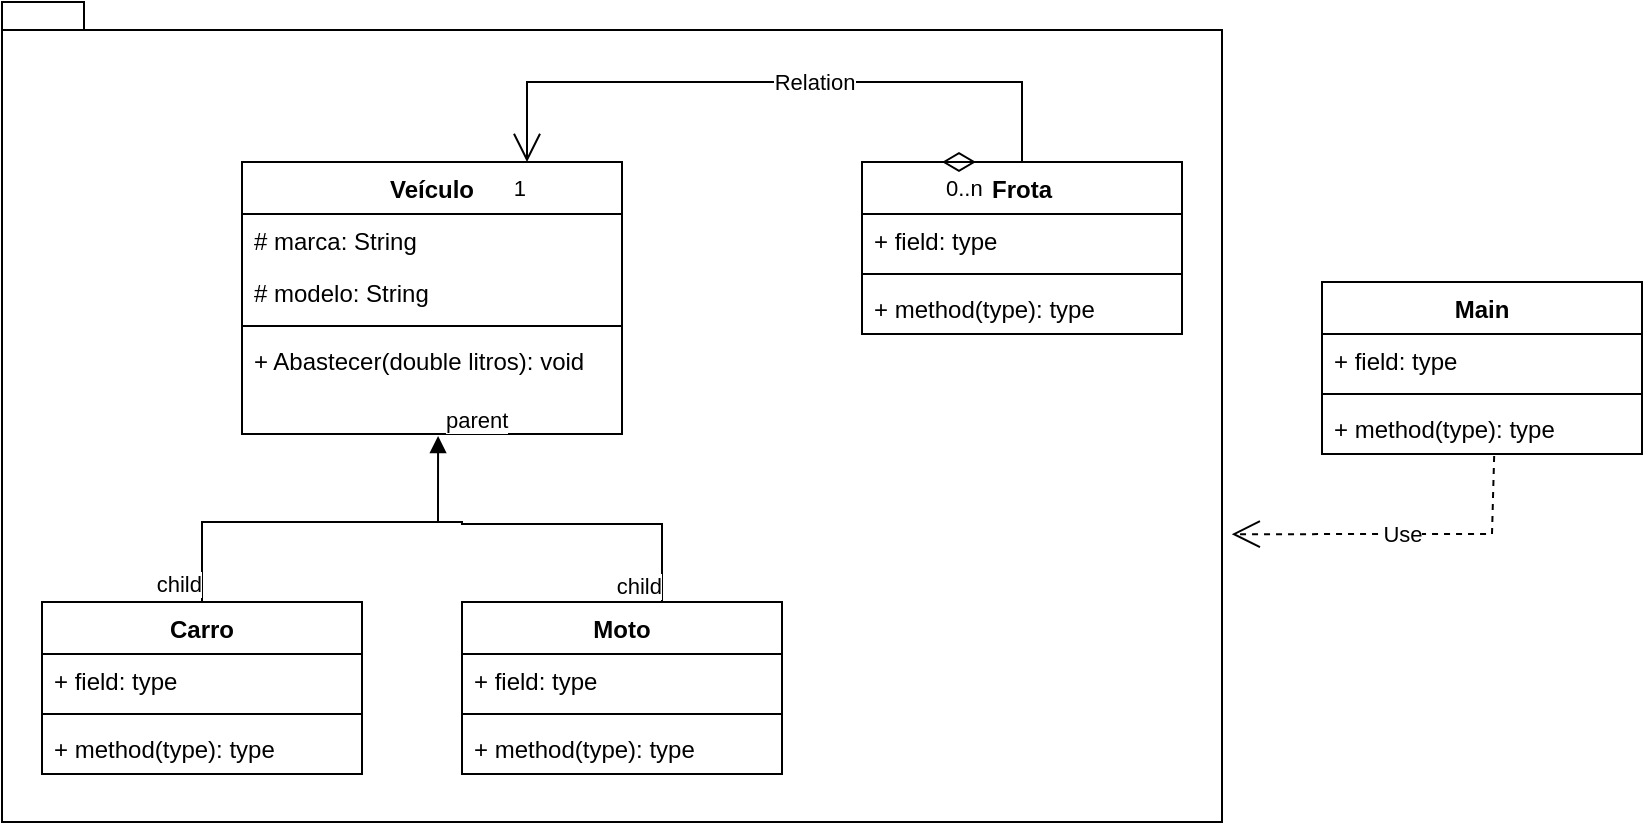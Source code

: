 <mxfile version="24.2.2" type="device">
  <diagram name="Página-1" id="FNR9YH5pcqPBBFpW5X3T">
    <mxGraphModel dx="880" dy="478" grid="1" gridSize="10" guides="1" tooltips="1" connect="1" arrows="1" fold="1" page="1" pageScale="1" pageWidth="827" pageHeight="1169" math="0" shadow="0">
      <root>
        <mxCell id="0" />
        <mxCell id="1" parent="0" />
        <mxCell id="GXpZgg7Bwl6GX1iWzFzl-40" value="" style="shape=folder;fontStyle=1;spacingTop=10;tabWidth=40;tabHeight=14;tabPosition=left;html=1;whiteSpace=wrap;" vertex="1" parent="1">
          <mxGeometry x="110" y="320" width="610" height="410" as="geometry" />
        </mxCell>
        <mxCell id="GXpZgg7Bwl6GX1iWzFzl-1" value="Veículo" style="swimlane;fontStyle=1;align=center;verticalAlign=top;childLayout=stackLayout;horizontal=1;startSize=26;horizontalStack=0;resizeParent=1;resizeParentMax=0;resizeLast=0;collapsible=1;marginBottom=0;whiteSpace=wrap;html=1;" vertex="1" parent="1">
          <mxGeometry x="230" y="400" width="190" height="136" as="geometry">
            <mxRectangle x="230" y="400" width="80" height="30" as="alternateBounds" />
          </mxGeometry>
        </mxCell>
        <mxCell id="GXpZgg7Bwl6GX1iWzFzl-2" value="# marca: String" style="text;strokeColor=none;fillColor=none;align=left;verticalAlign=top;spacingLeft=4;spacingRight=4;overflow=hidden;rotatable=0;points=[[0,0.5],[1,0.5]];portConstraint=eastwest;whiteSpace=wrap;html=1;" vertex="1" parent="GXpZgg7Bwl6GX1iWzFzl-1">
          <mxGeometry y="26" width="190" height="26" as="geometry" />
        </mxCell>
        <mxCell id="GXpZgg7Bwl6GX1iWzFzl-5" value="# modelo: String" style="text;strokeColor=none;fillColor=none;align=left;verticalAlign=top;spacingLeft=4;spacingRight=4;overflow=hidden;rotatable=0;points=[[0,0.5],[1,0.5]];portConstraint=eastwest;whiteSpace=wrap;html=1;" vertex="1" parent="GXpZgg7Bwl6GX1iWzFzl-1">
          <mxGeometry y="52" width="190" height="26" as="geometry" />
        </mxCell>
        <mxCell id="GXpZgg7Bwl6GX1iWzFzl-3" value="" style="line;strokeWidth=1;fillColor=none;align=left;verticalAlign=middle;spacingTop=-1;spacingLeft=3;spacingRight=3;rotatable=0;labelPosition=right;points=[];portConstraint=eastwest;strokeColor=inherit;" vertex="1" parent="GXpZgg7Bwl6GX1iWzFzl-1">
          <mxGeometry y="78" width="190" height="8" as="geometry" />
        </mxCell>
        <mxCell id="GXpZgg7Bwl6GX1iWzFzl-4" value="+ Abastecer(double litros): void" style="text;strokeColor=none;fillColor=none;align=left;verticalAlign=top;spacingLeft=4;spacingRight=4;overflow=hidden;rotatable=0;points=[[0,0.5],[1,0.5]];portConstraint=eastwest;whiteSpace=wrap;html=1;" vertex="1" parent="GXpZgg7Bwl6GX1iWzFzl-1">
          <mxGeometry y="86" width="190" height="50" as="geometry" />
        </mxCell>
        <mxCell id="GXpZgg7Bwl6GX1iWzFzl-6" value="Carro" style="swimlane;fontStyle=1;align=center;verticalAlign=top;childLayout=stackLayout;horizontal=1;startSize=26;horizontalStack=0;resizeParent=1;resizeParentMax=0;resizeLast=0;collapsible=1;marginBottom=0;whiteSpace=wrap;html=1;" vertex="1" parent="1">
          <mxGeometry x="130" y="620" width="160" height="86" as="geometry" />
        </mxCell>
        <mxCell id="GXpZgg7Bwl6GX1iWzFzl-7" value="+ field: type" style="text;strokeColor=none;fillColor=none;align=left;verticalAlign=top;spacingLeft=4;spacingRight=4;overflow=hidden;rotatable=0;points=[[0,0.5],[1,0.5]];portConstraint=eastwest;whiteSpace=wrap;html=1;" vertex="1" parent="GXpZgg7Bwl6GX1iWzFzl-6">
          <mxGeometry y="26" width="160" height="26" as="geometry" />
        </mxCell>
        <mxCell id="GXpZgg7Bwl6GX1iWzFzl-8" value="" style="line;strokeWidth=1;fillColor=none;align=left;verticalAlign=middle;spacingTop=-1;spacingLeft=3;spacingRight=3;rotatable=0;labelPosition=right;points=[];portConstraint=eastwest;strokeColor=inherit;" vertex="1" parent="GXpZgg7Bwl6GX1iWzFzl-6">
          <mxGeometry y="52" width="160" height="8" as="geometry" />
        </mxCell>
        <mxCell id="GXpZgg7Bwl6GX1iWzFzl-9" value="+ method(type): type" style="text;strokeColor=none;fillColor=none;align=left;verticalAlign=top;spacingLeft=4;spacingRight=4;overflow=hidden;rotatable=0;points=[[0,0.5],[1,0.5]];portConstraint=eastwest;whiteSpace=wrap;html=1;" vertex="1" parent="GXpZgg7Bwl6GX1iWzFzl-6">
          <mxGeometry y="60" width="160" height="26" as="geometry" />
        </mxCell>
        <mxCell id="GXpZgg7Bwl6GX1iWzFzl-11" value="" style="endArrow=none;html=1;edgeStyle=orthogonalEdgeStyle;rounded=0;entryX=0.5;entryY=0;entryDx=0;entryDy=0;exitX=0.516;exitY=1.02;exitDx=0;exitDy=0;exitPerimeter=0;startArrow=block;startFill=1;" edge="1" parent="1" source="GXpZgg7Bwl6GX1iWzFzl-4" target="GXpZgg7Bwl6GX1iWzFzl-6">
          <mxGeometry relative="1" as="geometry">
            <mxPoint x="310" y="467.5" as="sourcePoint" />
            <mxPoint x="470" y="467.5" as="targetPoint" />
            <Array as="points">
              <mxPoint x="328" y="580" />
              <mxPoint x="210" y="580" />
            </Array>
          </mxGeometry>
        </mxCell>
        <mxCell id="GXpZgg7Bwl6GX1iWzFzl-12" value="parent" style="edgeLabel;resizable=0;html=1;align=left;verticalAlign=bottom;" connectable="0" vertex="1" parent="GXpZgg7Bwl6GX1iWzFzl-11">
          <mxGeometry x="-1" relative="1" as="geometry">
            <mxPoint x="2" as="offset" />
          </mxGeometry>
        </mxCell>
        <mxCell id="GXpZgg7Bwl6GX1iWzFzl-13" value="child" style="edgeLabel;resizable=0;html=1;align=right;verticalAlign=bottom;" connectable="0" vertex="1" parent="GXpZgg7Bwl6GX1iWzFzl-11">
          <mxGeometry x="1" relative="1" as="geometry" />
        </mxCell>
        <mxCell id="GXpZgg7Bwl6GX1iWzFzl-14" value="Moto" style="swimlane;fontStyle=1;align=center;verticalAlign=top;childLayout=stackLayout;horizontal=1;startSize=26;horizontalStack=0;resizeParent=1;resizeParentMax=0;resizeLast=0;collapsible=1;marginBottom=0;whiteSpace=wrap;html=1;" vertex="1" parent="1">
          <mxGeometry x="340" y="620" width="160" height="86" as="geometry" />
        </mxCell>
        <mxCell id="GXpZgg7Bwl6GX1iWzFzl-25" value="" style="endArrow=none;html=1;edgeStyle=orthogonalEdgeStyle;rounded=0;" edge="1" parent="GXpZgg7Bwl6GX1iWzFzl-14">
          <mxGeometry relative="1" as="geometry">
            <mxPoint x="-20" y="-40" as="sourcePoint" />
            <mxPoint x="100" as="targetPoint" />
            <Array as="points">
              <mxPoint y="-40" />
              <mxPoint x="100" y="-39" />
            </Array>
          </mxGeometry>
        </mxCell>
        <mxCell id="GXpZgg7Bwl6GX1iWzFzl-27" value="child" style="edgeLabel;resizable=0;html=1;align=right;verticalAlign=bottom;" connectable="0" vertex="1" parent="GXpZgg7Bwl6GX1iWzFzl-25">
          <mxGeometry x="1" relative="1" as="geometry" />
        </mxCell>
        <mxCell id="GXpZgg7Bwl6GX1iWzFzl-15" value="+ field: type" style="text;strokeColor=none;fillColor=none;align=left;verticalAlign=top;spacingLeft=4;spacingRight=4;overflow=hidden;rotatable=0;points=[[0,0.5],[1,0.5]];portConstraint=eastwest;whiteSpace=wrap;html=1;" vertex="1" parent="GXpZgg7Bwl6GX1iWzFzl-14">
          <mxGeometry y="26" width="160" height="26" as="geometry" />
        </mxCell>
        <mxCell id="GXpZgg7Bwl6GX1iWzFzl-16" value="" style="line;strokeWidth=1;fillColor=none;align=left;verticalAlign=middle;spacingTop=-1;spacingLeft=3;spacingRight=3;rotatable=0;labelPosition=right;points=[];portConstraint=eastwest;strokeColor=inherit;" vertex="1" parent="GXpZgg7Bwl6GX1iWzFzl-14">
          <mxGeometry y="52" width="160" height="8" as="geometry" />
        </mxCell>
        <mxCell id="GXpZgg7Bwl6GX1iWzFzl-17" value="+ method(type): type" style="text;strokeColor=none;fillColor=none;align=left;verticalAlign=top;spacingLeft=4;spacingRight=4;overflow=hidden;rotatable=0;points=[[0,0.5],[1,0.5]];portConstraint=eastwest;whiteSpace=wrap;html=1;" vertex="1" parent="GXpZgg7Bwl6GX1iWzFzl-14">
          <mxGeometry y="60" width="160" height="26" as="geometry" />
        </mxCell>
        <mxCell id="GXpZgg7Bwl6GX1iWzFzl-28" value="Frota" style="swimlane;fontStyle=1;align=center;verticalAlign=top;childLayout=stackLayout;horizontal=1;startSize=26;horizontalStack=0;resizeParent=1;resizeParentMax=0;resizeLast=0;collapsible=1;marginBottom=0;whiteSpace=wrap;html=1;" vertex="1" parent="1">
          <mxGeometry x="540" y="400" width="160" height="86" as="geometry" />
        </mxCell>
        <mxCell id="GXpZgg7Bwl6GX1iWzFzl-29" value="+ field: type" style="text;strokeColor=none;fillColor=none;align=left;verticalAlign=top;spacingLeft=4;spacingRight=4;overflow=hidden;rotatable=0;points=[[0,0.5],[1,0.5]];portConstraint=eastwest;whiteSpace=wrap;html=1;" vertex="1" parent="GXpZgg7Bwl6GX1iWzFzl-28">
          <mxGeometry y="26" width="160" height="26" as="geometry" />
        </mxCell>
        <mxCell id="GXpZgg7Bwl6GX1iWzFzl-30" value="" style="line;strokeWidth=1;fillColor=none;align=left;verticalAlign=middle;spacingTop=-1;spacingLeft=3;spacingRight=3;rotatable=0;labelPosition=right;points=[];portConstraint=eastwest;strokeColor=inherit;" vertex="1" parent="GXpZgg7Bwl6GX1iWzFzl-28">
          <mxGeometry y="52" width="160" height="8" as="geometry" />
        </mxCell>
        <mxCell id="GXpZgg7Bwl6GX1iWzFzl-31" value="+ method(type): type" style="text;strokeColor=none;fillColor=none;align=left;verticalAlign=top;spacingLeft=4;spacingRight=4;overflow=hidden;rotatable=0;points=[[0,0.5],[1,0.5]];portConstraint=eastwest;whiteSpace=wrap;html=1;" vertex="1" parent="GXpZgg7Bwl6GX1iWzFzl-28">
          <mxGeometry y="60" width="160" height="26" as="geometry" />
        </mxCell>
        <mxCell id="GXpZgg7Bwl6GX1iWzFzl-37" value="Relation" style="endArrow=open;html=1;endSize=12;startArrow=diamondThin;startSize=14;startFill=0;edgeStyle=orthogonalEdgeStyle;rounded=0;entryX=0.75;entryY=0;entryDx=0;entryDy=0;exitX=0.25;exitY=0;exitDx=0;exitDy=0;" edge="1" parent="1" source="GXpZgg7Bwl6GX1iWzFzl-28" target="GXpZgg7Bwl6GX1iWzFzl-1">
          <mxGeometry relative="1" as="geometry">
            <mxPoint x="470" y="520" as="sourcePoint" />
            <mxPoint x="630" y="520" as="targetPoint" />
            <Array as="points">
              <mxPoint x="620" y="400" />
              <mxPoint x="620" y="360" />
              <mxPoint x="373" y="360" />
            </Array>
          </mxGeometry>
        </mxCell>
        <mxCell id="GXpZgg7Bwl6GX1iWzFzl-38" value="0..n" style="edgeLabel;resizable=0;html=1;align=left;verticalAlign=top;" connectable="0" vertex="1" parent="GXpZgg7Bwl6GX1iWzFzl-37">
          <mxGeometry x="-1" relative="1" as="geometry" />
        </mxCell>
        <mxCell id="GXpZgg7Bwl6GX1iWzFzl-39" value="1" style="edgeLabel;resizable=0;html=1;align=right;verticalAlign=top;" connectable="0" vertex="1" parent="GXpZgg7Bwl6GX1iWzFzl-37">
          <mxGeometry x="1" relative="1" as="geometry" />
        </mxCell>
        <mxCell id="GXpZgg7Bwl6GX1iWzFzl-41" value="Main" style="swimlane;fontStyle=1;align=center;verticalAlign=top;childLayout=stackLayout;horizontal=1;startSize=26;horizontalStack=0;resizeParent=1;resizeParentMax=0;resizeLast=0;collapsible=1;marginBottom=0;whiteSpace=wrap;html=1;" vertex="1" parent="1">
          <mxGeometry x="770" y="460" width="160" height="86" as="geometry" />
        </mxCell>
        <mxCell id="GXpZgg7Bwl6GX1iWzFzl-42" value="+ field: type" style="text;strokeColor=none;fillColor=none;align=left;verticalAlign=top;spacingLeft=4;spacingRight=4;overflow=hidden;rotatable=0;points=[[0,0.5],[1,0.5]];portConstraint=eastwest;whiteSpace=wrap;html=1;" vertex="1" parent="GXpZgg7Bwl6GX1iWzFzl-41">
          <mxGeometry y="26" width="160" height="26" as="geometry" />
        </mxCell>
        <mxCell id="GXpZgg7Bwl6GX1iWzFzl-43" value="" style="line;strokeWidth=1;fillColor=none;align=left;verticalAlign=middle;spacingTop=-1;spacingLeft=3;spacingRight=3;rotatable=0;labelPosition=right;points=[];portConstraint=eastwest;strokeColor=inherit;" vertex="1" parent="GXpZgg7Bwl6GX1iWzFzl-41">
          <mxGeometry y="52" width="160" height="8" as="geometry" />
        </mxCell>
        <mxCell id="GXpZgg7Bwl6GX1iWzFzl-44" value="+ method(type): type" style="text;strokeColor=none;fillColor=none;align=left;verticalAlign=top;spacingLeft=4;spacingRight=4;overflow=hidden;rotatable=0;points=[[0,0.5],[1,0.5]];portConstraint=eastwest;whiteSpace=wrap;html=1;" vertex="1" parent="GXpZgg7Bwl6GX1iWzFzl-41">
          <mxGeometry y="60" width="160" height="26" as="geometry" />
        </mxCell>
        <mxCell id="GXpZgg7Bwl6GX1iWzFzl-45" value="Use" style="endArrow=open;endSize=12;dashed=1;html=1;rounded=0;entryX=1.008;entryY=0.649;entryDx=0;entryDy=0;entryPerimeter=0;exitX=0.538;exitY=1.038;exitDx=0;exitDy=0;exitPerimeter=0;" edge="1" parent="1" source="GXpZgg7Bwl6GX1iWzFzl-44" target="GXpZgg7Bwl6GX1iWzFzl-40">
          <mxGeometry width="160" relative="1" as="geometry">
            <mxPoint x="720" y="590" as="sourcePoint" />
            <mxPoint x="880" y="590" as="targetPoint" />
            <Array as="points">
              <mxPoint x="855" y="586" />
            </Array>
          </mxGeometry>
        </mxCell>
      </root>
    </mxGraphModel>
  </diagram>
</mxfile>
